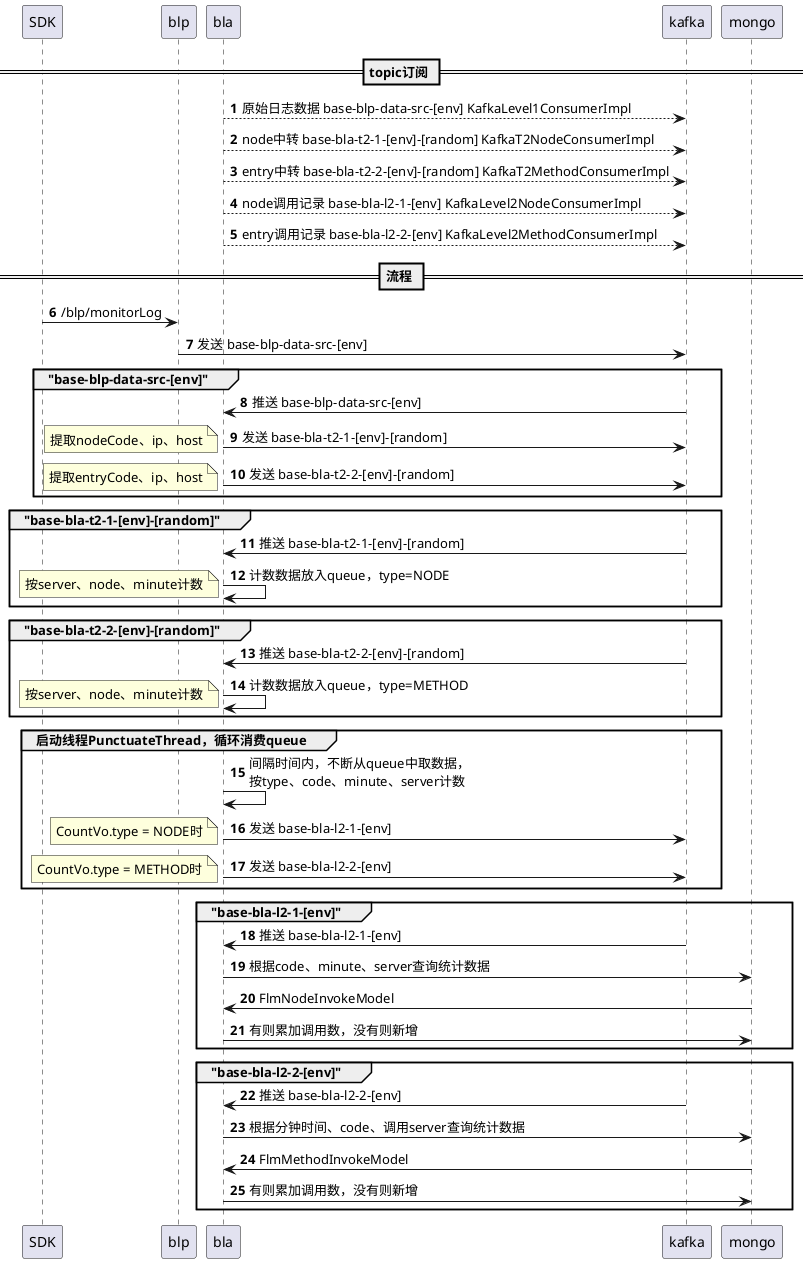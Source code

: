 @startuml
autonumber
participant SDK order 1
participant blp order 2
participant bla order 3
participant kafka order 999
participant mongo order 1000

== topic订阅 ==
bla --> kafka: 原始日志数据 base-blp-data-src-[env] KafkaLevel1ConsumerImpl
bla --> kafka: node中转 base-bla-t2-1-[env]-[random] KafkaT2NodeConsumerImpl
bla --> kafka: entry中转 base-bla-t2-2-[env]-[random] KafkaT2MethodConsumerImpl
bla --> kafka: node调用记录 base-bla-l2-1-[env] KafkaLevel2NodeConsumerImpl
bla --> kafka: entry调用记录 base-bla-l2-2-[env] KafkaLevel2MethodConsumerImpl


== 流程 ==
SDK -> blp: /blp/monitorLog
blp -> kafka: 发送 base-blp-data-src-[env]

group "base-blp-data-src-[env]"
    kafka -> bla: 推送 base-blp-data-src-[env]

    bla -> kafka: 发送 base-bla-t2-1-[env]-[random]
    note left: 提取nodeCode、ip、host

    bla -> kafka: 发送 base-bla-t2-2-[env]-[random]
    note left: 提取entryCode、ip、host
end

group "base-bla-t2-1-[env]-[random]"
    kafka -> bla: 推送 base-bla-t2-1-[env]-[random]
    bla -> bla: 计数数据放入queue，type=NODE
    note left: 按server、node、minute计数
end

group "base-bla-t2-2-[env]-[random]"
    kafka -> bla: 推送 base-bla-t2-2-[env]-[random]
    bla -> bla: 计数数据放入queue，type=METHOD
    note left: 按server、node、minute计数
end

group 启动线程PunctuateThread，循环消费queue
    bla -> bla: 间隔时间内，不断从queue中取数据，\n按type、code、minute、server计数
    bla -> kafka: 发送 base-bla-l2-1-[env]
    note left: CountVo.type = NODE时
    bla -> kafka: 发送 base-bla-l2-2-[env]
    note left: CountVo.type = METHOD时
end

group "base-bla-l2-1-[env]"
    kafka -> bla: 推送 base-bla-l2-1-[env]
    bla -> mongo: 根据code、minute、server查询统计数据
    mongo -> bla: FlmNodeInvokeModel
    bla -> mongo: 有则累加调用数，没有则新增
end

group "base-bla-l2-2-[env]"
    kafka -> bla: 推送 base-bla-l2-2-[env]
    bla -> mongo: 根据分钟时间、code、调用server查询统计数据
    mongo -> bla: FlmMethodInvokeModel
    bla -> mongo: 有则累加调用数，没有则新增
end

@enduml